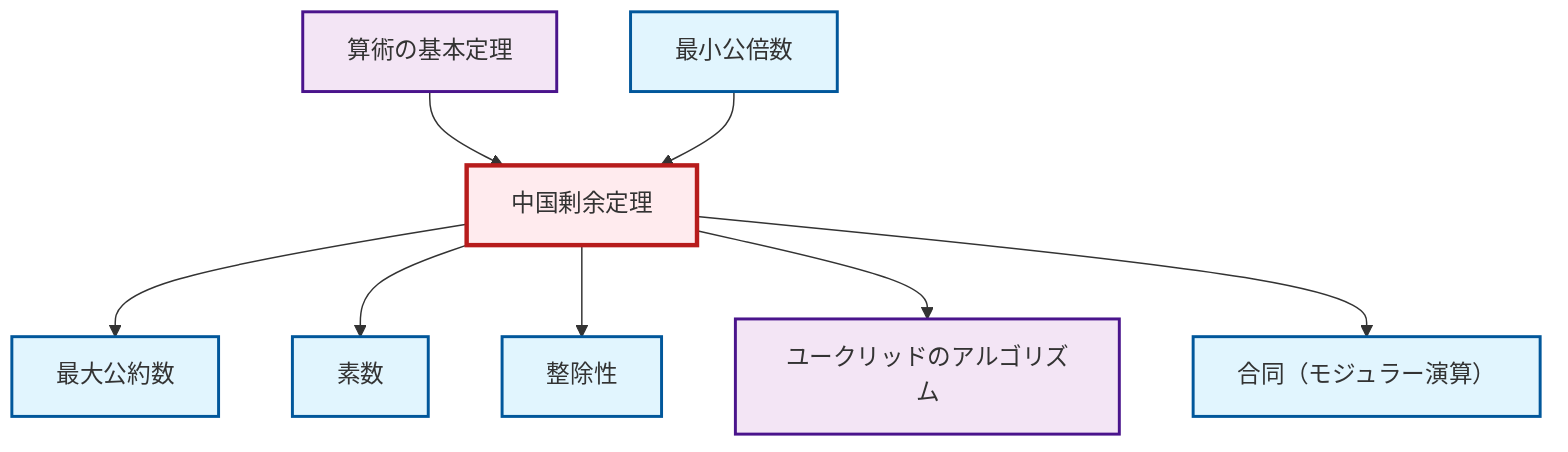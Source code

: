 graph TD
    classDef definition fill:#e1f5fe,stroke:#01579b,stroke-width:2px
    classDef theorem fill:#f3e5f5,stroke:#4a148c,stroke-width:2px
    classDef axiom fill:#fff3e0,stroke:#e65100,stroke-width:2px
    classDef example fill:#e8f5e9,stroke:#1b5e20,stroke-width:2px
    classDef current fill:#ffebee,stroke:#b71c1c,stroke-width:3px
    def-congruence["合同（モジュラー演算）"]:::definition
    def-prime["素数"]:::definition
    def-lcm["最小公倍数"]:::definition
    thm-euclidean-algorithm["ユークリッドのアルゴリズム"]:::theorem
    thm-fundamental-arithmetic["算術の基本定理"]:::theorem
    def-divisibility["整除性"]:::definition
    thm-chinese-remainder["中国剰余定理"]:::theorem
    def-gcd["最大公約数"]:::definition
    thm-fundamental-arithmetic --> thm-chinese-remainder
    thm-chinese-remainder --> def-gcd
    def-lcm --> thm-chinese-remainder
    thm-chinese-remainder --> def-prime
    thm-chinese-remainder --> def-divisibility
    thm-chinese-remainder --> thm-euclidean-algorithm
    thm-chinese-remainder --> def-congruence
    class thm-chinese-remainder current